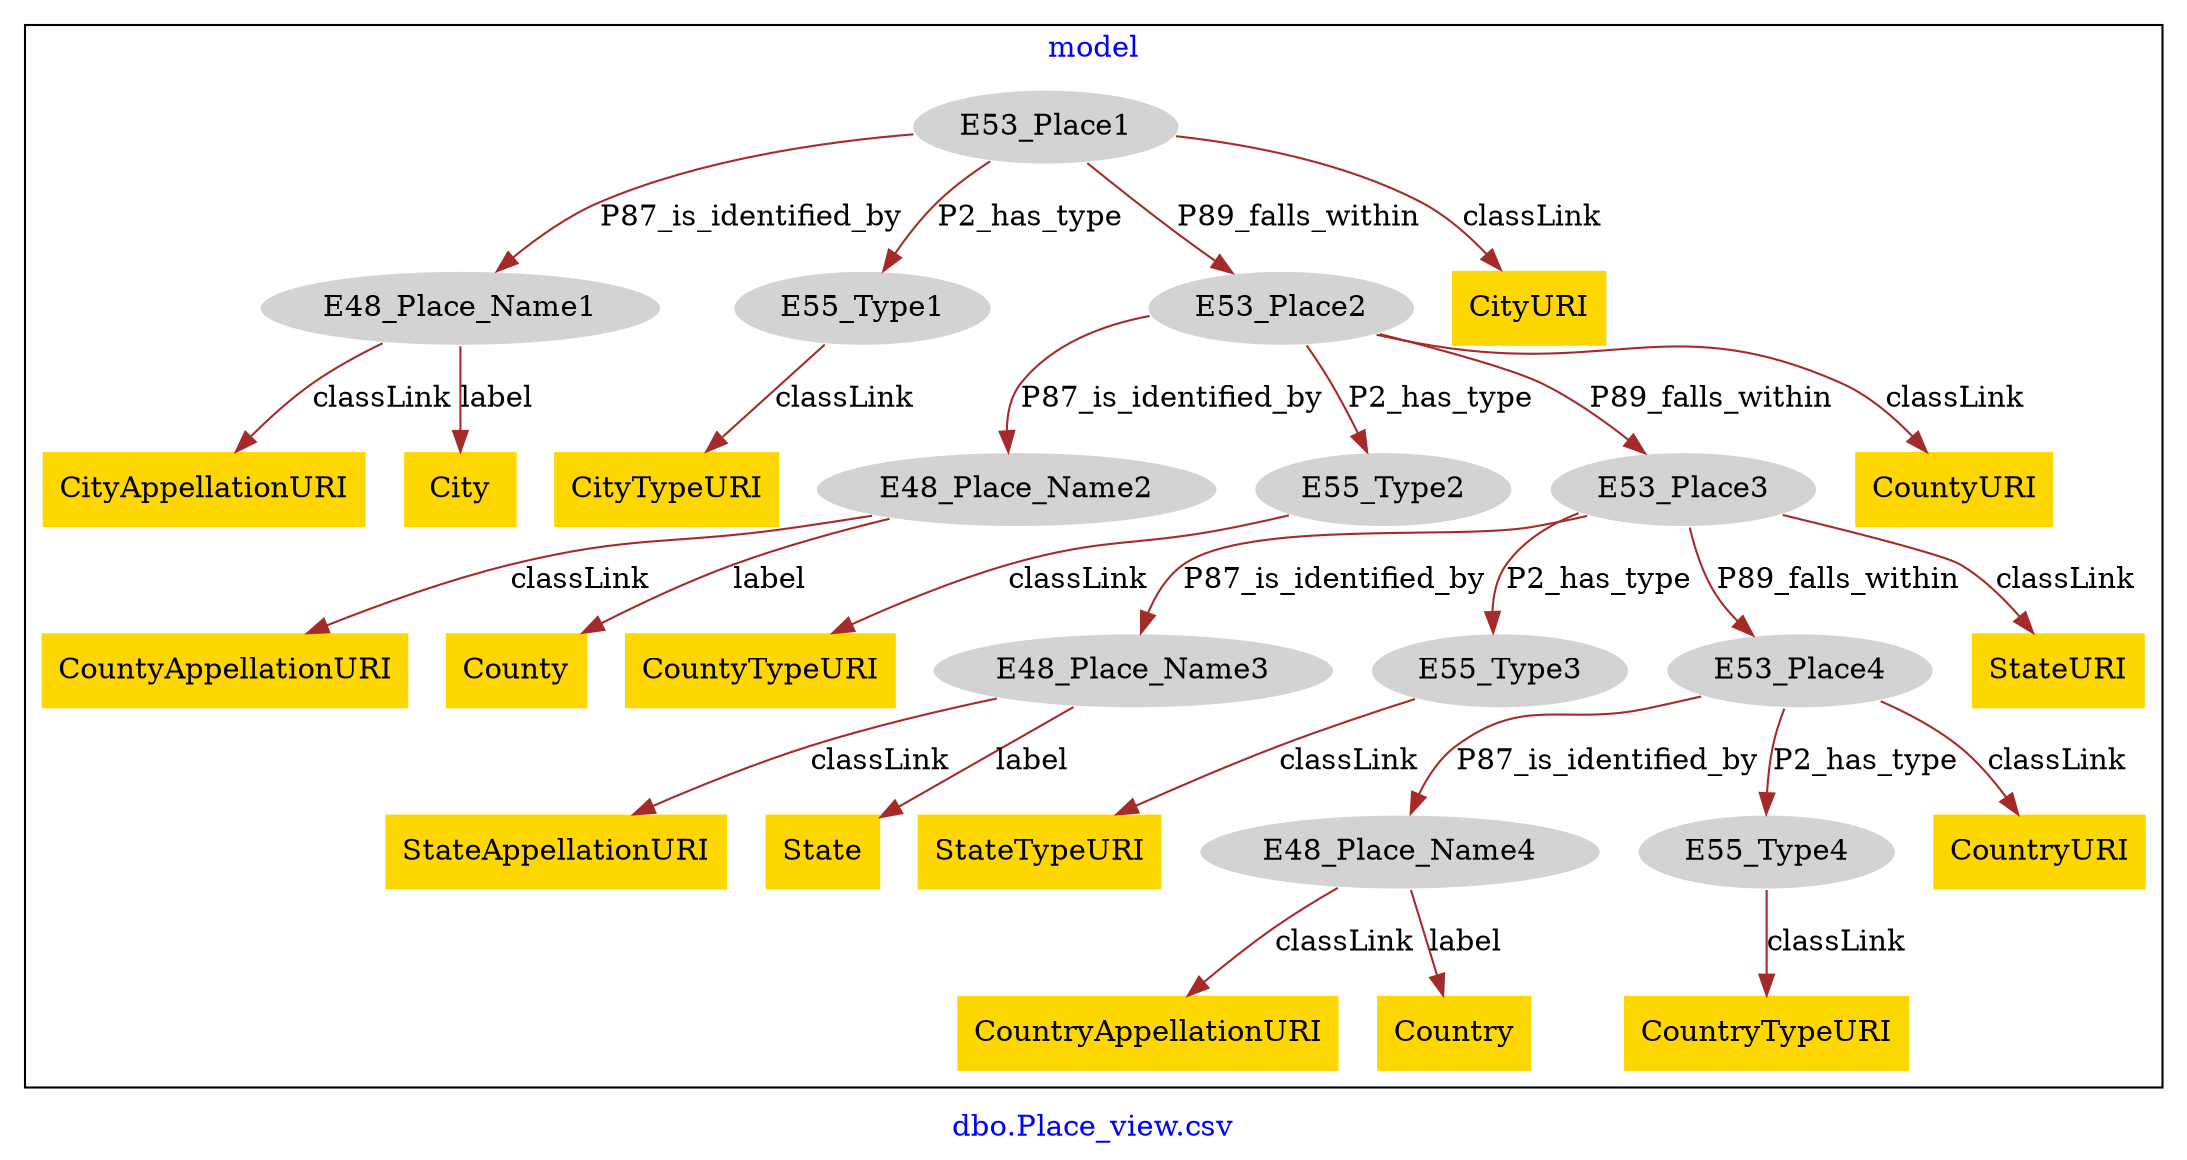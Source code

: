 digraph n0 {
fontcolor="blue"
remincross="true"
label="dbo.Place_view.csv"
subgraph cluster {
label="model"
n2[style="filled",color="white",fillcolor="lightgray",label="E48_Place_Name1"];
n3[shape="plaintext",style="filled",fillcolor="gold",label="CityAppellationURI"];
n4[shape="plaintext",style="filled",fillcolor="gold",label="City"];
n5[style="filled",color="white",fillcolor="lightgray",label="E48_Place_Name2"];
n6[shape="plaintext",style="filled",fillcolor="gold",label="CountyAppellationURI"];
n7[shape="plaintext",style="filled",fillcolor="gold",label="County"];
n8[style="filled",color="white",fillcolor="lightgray",label="E48_Place_Name3"];
n9[shape="plaintext",style="filled",fillcolor="gold",label="StateAppellationURI"];
n10[shape="plaintext",style="filled",fillcolor="gold",label="State"];
n11[style="filled",color="white",fillcolor="lightgray",label="E48_Place_Name4"];
n12[shape="plaintext",style="filled",fillcolor="gold",label="CountryAppellationURI"];
n13[shape="plaintext",style="filled",fillcolor="gold",label="Country"];
n14[style="filled",color="white",fillcolor="lightgray",label="E53_Place1"];
n15[style="filled",color="white",fillcolor="lightgray",label="E55_Type1"];
n16[style="filled",color="white",fillcolor="lightgray",label="E53_Place2"];
n17[shape="plaintext",style="filled",fillcolor="gold",label="CityURI"];
n18[style="filled",color="white",fillcolor="lightgray",label="E55_Type2"];
n19[style="filled",color="white",fillcolor="lightgray",label="E53_Place3"];
n20[shape="plaintext",style="filled",fillcolor="gold",label="CountyURI"];
n21[style="filled",color="white",fillcolor="lightgray",label="E55_Type3"];
n22[style="filled",color="white",fillcolor="lightgray",label="E53_Place4"];
n23[shape="plaintext",style="filled",fillcolor="gold",label="StateURI"];
n24[style="filled",color="white",fillcolor="lightgray",label="E55_Type4"];
n25[shape="plaintext",style="filled",fillcolor="gold",label="CountryURI"];
n26[shape="plaintext",style="filled",fillcolor="gold",label="CityTypeURI"];
n27[shape="plaintext",style="filled",fillcolor="gold",label="CountyTypeURI"];
n28[shape="plaintext",style="filled",fillcolor="gold",label="StateTypeURI"];
n29[shape="plaintext",style="filled",fillcolor="gold",label="CountryTypeURI"];
}
n2 -> n3[color="brown",fontcolor="black",label="classLink"]
n2 -> n4[color="brown",fontcolor="black",label="label"]
n5 -> n6[color="brown",fontcolor="black",label="classLink"]
n5 -> n7[color="brown",fontcolor="black",label="label"]
n8 -> n9[color="brown",fontcolor="black",label="classLink"]
n8 -> n10[color="brown",fontcolor="black",label="label"]
n11 -> n12[color="brown",fontcolor="black",label="classLink"]
n11 -> n13[color="brown",fontcolor="black",label="label"]
n14 -> n15[color="brown",fontcolor="black",label="P2_has_type"]
n14 -> n2[color="brown",fontcolor="black",label="P87_is_identified_by"]
n14 -> n16[color="brown",fontcolor="black",label="P89_falls_within"]
n14 -> n17[color="brown",fontcolor="black",label="classLink"]
n16 -> n18[color="brown",fontcolor="black",label="P2_has_type"]
n16 -> n5[color="brown",fontcolor="black",label="P87_is_identified_by"]
n16 -> n19[color="brown",fontcolor="black",label="P89_falls_within"]
n16 -> n20[color="brown",fontcolor="black",label="classLink"]
n19 -> n21[color="brown",fontcolor="black",label="P2_has_type"]
n19 -> n8[color="brown",fontcolor="black",label="P87_is_identified_by"]
n19 -> n22[color="brown",fontcolor="black",label="P89_falls_within"]
n19 -> n23[color="brown",fontcolor="black",label="classLink"]
n22 -> n24[color="brown",fontcolor="black",label="P2_has_type"]
n22 -> n11[color="brown",fontcolor="black",label="P87_is_identified_by"]
n22 -> n25[color="brown",fontcolor="black",label="classLink"]
n15 -> n26[color="brown",fontcolor="black",label="classLink"]
n18 -> n27[color="brown",fontcolor="black",label="classLink"]
n21 -> n28[color="brown",fontcolor="black",label="classLink"]
n24 -> n29[color="brown",fontcolor="black",label="classLink"]
}
